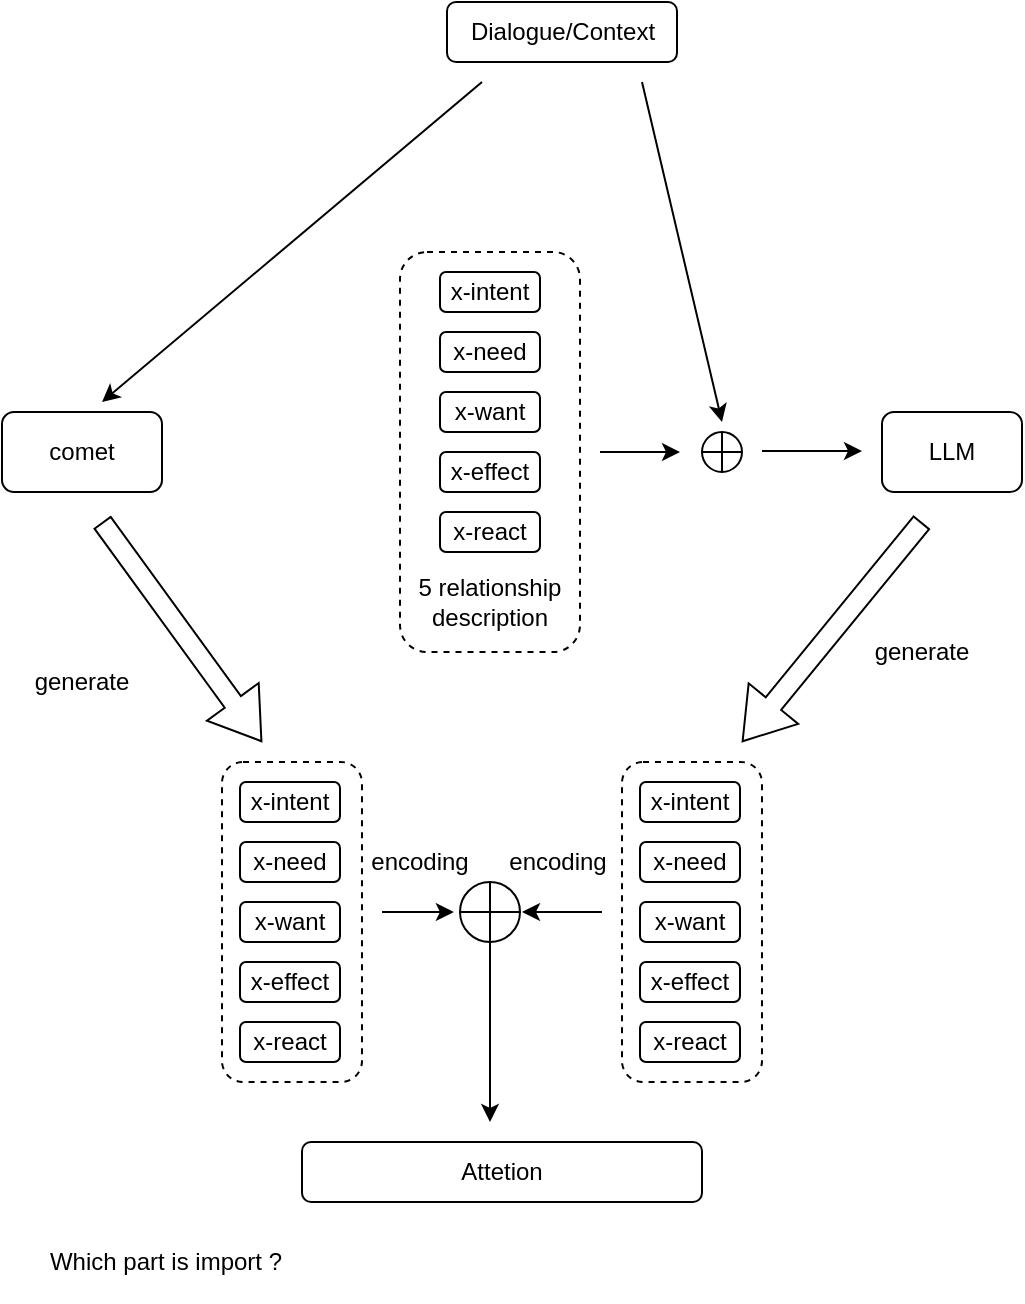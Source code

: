 <mxfile version="24.2.1" type="github">
  <diagram name="第 1 页" id="jxOvMMUj18_BXOIknRvy">
    <mxGraphModel dx="1207" dy="614" grid="1" gridSize="10" guides="1" tooltips="1" connect="1" arrows="1" fold="1" page="1" pageScale="1" pageWidth="827" pageHeight="1169" math="0" shadow="0">
      <root>
        <mxCell id="0" />
        <mxCell id="1" parent="0" />
        <mxCell id="uvMLNVjx0ji6o3SPqt7C-29" value="" style="rounded=1;whiteSpace=wrap;html=1;dashed=1;" vertex="1" parent="1">
          <mxGeometry x="369" y="245" width="90" height="200" as="geometry" />
        </mxCell>
        <mxCell id="uvMLNVjx0ji6o3SPqt7C-1" value="Dialogue/Context" style="rounded=1;whiteSpace=wrap;html=1;" vertex="1" parent="1">
          <mxGeometry x="392.5" y="120" width="115" height="30" as="geometry" />
        </mxCell>
        <mxCell id="uvMLNVjx0ji6o3SPqt7C-2" value="comet" style="rounded=1;whiteSpace=wrap;html=1;" vertex="1" parent="1">
          <mxGeometry x="170" y="325" width="80" height="40" as="geometry" />
        </mxCell>
        <mxCell id="uvMLNVjx0ji6o3SPqt7C-3" value="x-intent" style="rounded=1;whiteSpace=wrap;html=1;" vertex="1" parent="1">
          <mxGeometry x="389" y="255" width="50" height="20" as="geometry" />
        </mxCell>
        <mxCell id="uvMLNVjx0ji6o3SPqt7C-4" value="x-need" style="rounded=1;whiteSpace=wrap;html=1;" vertex="1" parent="1">
          <mxGeometry x="389" y="285" width="50" height="20" as="geometry" />
        </mxCell>
        <mxCell id="uvMLNVjx0ji6o3SPqt7C-5" value="x-want" style="rounded=1;whiteSpace=wrap;html=1;" vertex="1" parent="1">
          <mxGeometry x="389" y="315" width="50" height="20" as="geometry" />
        </mxCell>
        <mxCell id="uvMLNVjx0ji6o3SPqt7C-6" value="x-effect" style="rounded=1;whiteSpace=wrap;html=1;" vertex="1" parent="1">
          <mxGeometry x="389" y="345" width="50" height="20" as="geometry" />
        </mxCell>
        <mxCell id="uvMLNVjx0ji6o3SPqt7C-7" value="x-react" style="rounded=1;whiteSpace=wrap;html=1;" vertex="1" parent="1">
          <mxGeometry x="389" y="375" width="50" height="20" as="geometry" />
        </mxCell>
        <mxCell id="uvMLNVjx0ji6o3SPqt7C-16" value="LLM" style="rounded=1;whiteSpace=wrap;html=1;" vertex="1" parent="1">
          <mxGeometry x="610" y="325" width="70" height="40" as="geometry" />
        </mxCell>
        <mxCell id="uvMLNVjx0ji6o3SPqt7C-27" value="generate" style="text;html=1;align=center;verticalAlign=middle;whiteSpace=wrap;rounded=0;" vertex="1" parent="1">
          <mxGeometry x="600" y="430" width="60" height="30" as="geometry" />
        </mxCell>
        <mxCell id="uvMLNVjx0ji6o3SPqt7C-28" value="" style="endArrow=classic;html=1;rounded=0;" edge="1" parent="1">
          <mxGeometry width="50" height="50" relative="1" as="geometry">
            <mxPoint x="410" y="160" as="sourcePoint" />
            <mxPoint x="220" y="320" as="targetPoint" />
          </mxGeometry>
        </mxCell>
        <mxCell id="uvMLNVjx0ji6o3SPqt7C-30" value="5 relationship description" style="text;html=1;align=center;verticalAlign=middle;whiteSpace=wrap;rounded=0;" vertex="1" parent="1">
          <mxGeometry x="359" y="405" width="110" height="30" as="geometry" />
        </mxCell>
        <mxCell id="uvMLNVjx0ji6o3SPqt7C-33" value="" style="shape=orEllipse;perimeter=ellipsePerimeter;whiteSpace=wrap;html=1;backgroundOutline=1;" vertex="1" parent="1">
          <mxGeometry x="520" y="335" width="20" height="20" as="geometry" />
        </mxCell>
        <mxCell id="uvMLNVjx0ji6o3SPqt7C-34" value="" style="endArrow=classic;html=1;rounded=0;" edge="1" parent="1">
          <mxGeometry width="50" height="50" relative="1" as="geometry">
            <mxPoint x="490" y="160" as="sourcePoint" />
            <mxPoint x="530" y="330" as="targetPoint" />
          </mxGeometry>
        </mxCell>
        <mxCell id="uvMLNVjx0ji6o3SPqt7C-35" value="" style="endArrow=classic;html=1;rounded=0;" edge="1" parent="1">
          <mxGeometry width="50" height="50" relative="1" as="geometry">
            <mxPoint x="469" y="345" as="sourcePoint" />
            <mxPoint x="509" y="345" as="targetPoint" />
          </mxGeometry>
        </mxCell>
        <mxCell id="uvMLNVjx0ji6o3SPqt7C-37" value="" style="shape=flexArrow;endArrow=classic;html=1;rounded=0;endWidth=21;endSize=7.77;" edge="1" parent="1">
          <mxGeometry width="50" height="50" relative="1" as="geometry">
            <mxPoint x="630" y="380" as="sourcePoint" />
            <mxPoint x="540" y="490" as="targetPoint" />
          </mxGeometry>
        </mxCell>
        <mxCell id="uvMLNVjx0ji6o3SPqt7C-38" value="" style="rounded=1;whiteSpace=wrap;html=1;dashed=1;" vertex="1" parent="1">
          <mxGeometry x="280" y="500" width="70" height="160" as="geometry" />
        </mxCell>
        <mxCell id="uvMLNVjx0ji6o3SPqt7C-39" value="x-intent" style="rounded=1;whiteSpace=wrap;html=1;" vertex="1" parent="1">
          <mxGeometry x="289" y="510" width="50" height="20" as="geometry" />
        </mxCell>
        <mxCell id="uvMLNVjx0ji6o3SPqt7C-40" value="x-need" style="rounded=1;whiteSpace=wrap;html=1;" vertex="1" parent="1">
          <mxGeometry x="289" y="540" width="50" height="20" as="geometry" />
        </mxCell>
        <mxCell id="uvMLNVjx0ji6o3SPqt7C-41" value="x-want" style="rounded=1;whiteSpace=wrap;html=1;" vertex="1" parent="1">
          <mxGeometry x="289" y="570" width="50" height="20" as="geometry" />
        </mxCell>
        <mxCell id="uvMLNVjx0ji6o3SPqt7C-42" value="x-effect" style="rounded=1;whiteSpace=wrap;html=1;" vertex="1" parent="1">
          <mxGeometry x="289" y="600" width="50" height="20" as="geometry" />
        </mxCell>
        <mxCell id="uvMLNVjx0ji6o3SPqt7C-43" value="x-react" style="rounded=1;whiteSpace=wrap;html=1;" vertex="1" parent="1">
          <mxGeometry x="289" y="630" width="50" height="20" as="geometry" />
        </mxCell>
        <mxCell id="uvMLNVjx0ji6o3SPqt7C-45" value="" style="shape=flexArrow;endArrow=classic;html=1;rounded=0;endWidth=21;endSize=7.77;" edge="1" parent="1">
          <mxGeometry width="50" height="50" relative="1" as="geometry">
            <mxPoint x="220" y="380" as="sourcePoint" />
            <mxPoint x="300" y="490" as="targetPoint" />
          </mxGeometry>
        </mxCell>
        <mxCell id="uvMLNVjx0ji6o3SPqt7C-46" value="generate" style="text;html=1;align=center;verticalAlign=middle;whiteSpace=wrap;rounded=0;" vertex="1" parent="1">
          <mxGeometry x="180" y="445" width="60" height="30" as="geometry" />
        </mxCell>
        <mxCell id="uvMLNVjx0ji6o3SPqt7C-53" value="" style="rounded=1;whiteSpace=wrap;html=1;dashed=1;" vertex="1" parent="1">
          <mxGeometry x="480" y="500" width="70" height="160" as="geometry" />
        </mxCell>
        <mxCell id="uvMLNVjx0ji6o3SPqt7C-54" value="x-intent" style="rounded=1;whiteSpace=wrap;html=1;" vertex="1" parent="1">
          <mxGeometry x="489" y="510" width="50" height="20" as="geometry" />
        </mxCell>
        <mxCell id="uvMLNVjx0ji6o3SPqt7C-55" value="x-need" style="rounded=1;whiteSpace=wrap;html=1;" vertex="1" parent="1">
          <mxGeometry x="489" y="540" width="50" height="20" as="geometry" />
        </mxCell>
        <mxCell id="uvMLNVjx0ji6o3SPqt7C-56" value="x-want" style="rounded=1;whiteSpace=wrap;html=1;" vertex="1" parent="1">
          <mxGeometry x="489" y="570" width="50" height="20" as="geometry" />
        </mxCell>
        <mxCell id="uvMLNVjx0ji6o3SPqt7C-57" value="x-effect" style="rounded=1;whiteSpace=wrap;html=1;" vertex="1" parent="1">
          <mxGeometry x="489" y="600" width="50" height="20" as="geometry" />
        </mxCell>
        <mxCell id="uvMLNVjx0ji6o3SPqt7C-58" value="x-react" style="rounded=1;whiteSpace=wrap;html=1;" vertex="1" parent="1">
          <mxGeometry x="489" y="630" width="50" height="20" as="geometry" />
        </mxCell>
        <mxCell id="uvMLNVjx0ji6o3SPqt7C-59" value="" style="endArrow=classic;html=1;rounded=0;" edge="1" parent="1">
          <mxGeometry width="50" height="50" relative="1" as="geometry">
            <mxPoint x="550" y="344.5" as="sourcePoint" />
            <mxPoint x="600" y="344.5" as="targetPoint" />
          </mxGeometry>
        </mxCell>
        <mxCell id="uvMLNVjx0ji6o3SPqt7C-60" value="Attetion" style="rounded=1;whiteSpace=wrap;html=1;" vertex="1" parent="1">
          <mxGeometry x="320" y="690" width="200" height="30" as="geometry" />
        </mxCell>
        <mxCell id="uvMLNVjx0ji6o3SPqt7C-61" value="" style="shape=orEllipse;perimeter=ellipsePerimeter;whiteSpace=wrap;html=1;backgroundOutline=1;" vertex="1" parent="1">
          <mxGeometry x="399" y="560" width="30" height="30" as="geometry" />
        </mxCell>
        <mxCell id="uvMLNVjx0ji6o3SPqt7C-62" value="" style="endArrow=classic;html=1;rounded=0;entryX=-0.102;entryY=0.5;entryDx=0;entryDy=0;entryPerimeter=0;" edge="1" parent="1" target="uvMLNVjx0ji6o3SPqt7C-61">
          <mxGeometry width="50" height="50" relative="1" as="geometry">
            <mxPoint x="360" y="575" as="sourcePoint" />
            <mxPoint x="390" y="575" as="targetPoint" />
          </mxGeometry>
        </mxCell>
        <mxCell id="uvMLNVjx0ji6o3SPqt7C-64" value="" style="endArrow=classic;html=1;rounded=0;" edge="1" parent="1">
          <mxGeometry width="50" height="50" relative="1" as="geometry">
            <mxPoint x="470" y="575" as="sourcePoint" />
            <mxPoint x="430" y="575" as="targetPoint" />
          </mxGeometry>
        </mxCell>
        <mxCell id="uvMLNVjx0ji6o3SPqt7C-65" value="encoding" style="text;html=1;align=center;verticalAlign=middle;whiteSpace=wrap;rounded=0;" vertex="1" parent="1">
          <mxGeometry x="344" y="540" width="70" height="20" as="geometry" />
        </mxCell>
        <mxCell id="uvMLNVjx0ji6o3SPqt7C-66" value="encoding" style="text;html=1;align=center;verticalAlign=middle;whiteSpace=wrap;rounded=0;" vertex="1" parent="1">
          <mxGeometry x="413" y="540" width="70" height="20" as="geometry" />
        </mxCell>
        <mxCell id="uvMLNVjx0ji6o3SPqt7C-67" value="" style="endArrow=classic;html=1;rounded=0;exitX=0.5;exitY=1;exitDx=0;exitDy=0;" edge="1" parent="1" source="uvMLNVjx0ji6o3SPqt7C-61">
          <mxGeometry width="50" height="50" relative="1" as="geometry">
            <mxPoint x="450" y="700" as="sourcePoint" />
            <mxPoint x="414" y="680" as="targetPoint" />
          </mxGeometry>
        </mxCell>
        <mxCell id="uvMLNVjx0ji6o3SPqt7C-68" value="Which part is import ?" style="text;html=1;align=center;verticalAlign=middle;whiteSpace=wrap;rounded=0;" vertex="1" parent="1">
          <mxGeometry x="182.5" y="730" width="137.5" height="40" as="geometry" />
        </mxCell>
      </root>
    </mxGraphModel>
  </diagram>
</mxfile>
